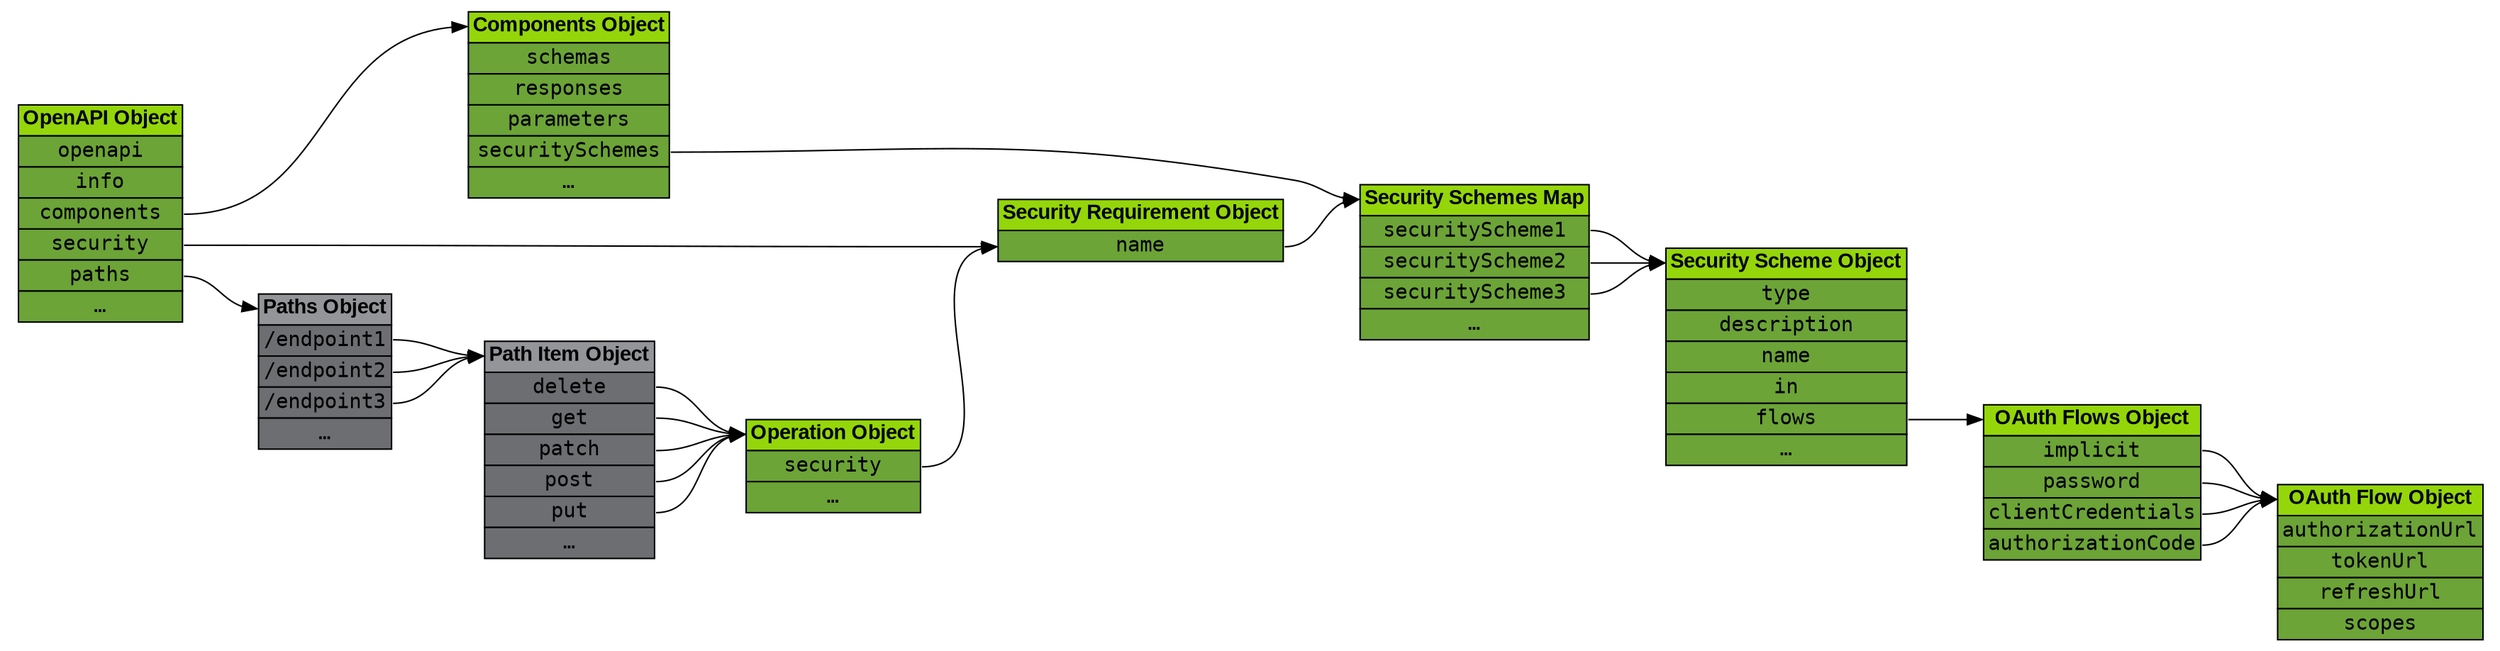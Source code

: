 digraph componentsObject {
  node [shape = none; fontname = monospace; tooltip = "Click to jump to the specification of this object";];
  rankdir = LR;
  bgcolor = white;
  
  openapiObject [URL = "https://spec.openapis.org/oas/v3.1.0#oasObject";target = "_blank";label = <<table border="0" cellspacing="0">
    <tr><td border="1" bgcolor="#94d60a"><font face="arial"><b>OpenAPI Object</b></font></td></tr>
    <tr><td border="1" bgcolor="#6ca437">openapi</td></tr>
    <tr><td border="1" bgcolor="#6ca437">info</td></tr>
    <tr><td border="1" bgcolor="#6ca437" port="components">components</td></tr>
    <tr><td border="1" bgcolor="#6ca437" port="security">security</td></tr>
    <tr><td border="1" bgcolor="#6ca437" port="paths">paths</td></tr>
    <tr><td border="1" bgcolor="#6ca437">…</td></tr></table>>;];
  
  pathsObject [URL = "https://spec.openapis.org/oas/v3.1.0#pathsObject";target = "_blank";label = <<table border="0" cellspacing="0">
    <tr><td border="1" bgcolor="#939598" port="header"><font face="arial"><b>Paths Object</b></font></td></tr>
    <tr><td border="1" bgcolor="#6d6e71" port="endpoint1">/endpoint1</td></tr>
    <tr><td border="1" bgcolor="#6d6e71" port="endpoint2">/endpoint2</td></tr>
    <tr><td border="1" bgcolor="#6d6e71" port="endpoint3">/endpoint3</td></tr>
    <tr><td border="1" bgcolor="#6d6e71">…</td></tr></table>>;];
  
  pathItemObject [URL = "https://spec.openapis.org/oas/v3.1.0#pathItemObject";target = "_blank";label = <<table border="0" cellspacing="0">
    <tr><td border="1" bgcolor="#939598" port="header"><font face="arial"><b>Path Item Object</b></font></td></tr>
    <tr><td border="1" bgcolor="#6d6e71" port="delete">delete</td></tr>
    <tr><td border="1" bgcolor="#6d6e71" port="get">get</td></tr>
    <tr><td border="1" bgcolor="#6d6e71" port="patch">patch</td></tr>
    <tr><td border="1" bgcolor="#6d6e71" port="post">post</td></tr>
    <tr><td border="1" bgcolor="#6d6e71" port="put">put</td></tr>
    <tr><td border="1" bgcolor="#6d6e71">…</td></tr></table>>;];
  
  operationObject [URL = "https://spec.openapis.org/oas/v3.1.0#operationObject";target = "_blank";label = <<table border="0" cellspacing="0">
    <tr><td border="1" bgcolor="#94d60a" port="header"><font face="arial"><b>Operation Object</b></font></td></tr>
    <tr><td border="1" bgcolor="#6ca437" port="security">security</td></tr>
    <tr><td border="1" bgcolor="#6ca437">…</td></tr></table>>;];
  
  securityRequirementObject [URL = "https://spec.openapis.org/oas/v3.1.0#securityRequirementObject";target = "_blank";label = <<table border="0" cellspacing="0">
    <tr><td border="1" bgcolor="#94d60a" port="header"><font face="arial"><b>Security Requirement Object</b></font></td></tr>
    <tr><td border="1" bgcolor="#6ca437" port="name">name</td></tr></table>>;];
  
  componentsObject [URL = "https://spec.openapis.org/oas/v3.1.0#componentsObject";target = "_blank";label = <<table border="0" cellspacing="0">
    <tr><td border="1" bgcolor="#94d60a" port="header"><font face="arial"><b>Components Object</b></font></td></tr>
    <tr><td border="1" bgcolor="#6ca437" port="schemas">schemas</td></tr>
    <tr><td border="1" bgcolor="#6ca437" port="responses">responses</td></tr>
    <tr><td border="1" bgcolor="#6ca437" port="parameters">parameters</td></tr>
    <tr><td border="1" bgcolor="#6ca437" port="securitySchemes">securitySchemes</td></tr>
    <tr><td border="1" bgcolor="#6ca437">…</td></tr></table>>;];
  
  securitySchemesMap [URL = "https://spec.openapis.org/oas/v3.1.0#securitySchemeObject";target = "_blank";label = <<table border="0" cellspacing="0">
    <tr><td border="1" bgcolor="#94d60a" port="header"><font face="arial"><b>Security Schemes Map</b></font></td></tr>
    <tr><td border="1" bgcolor="#6ca437" port="securityScheme1">securityScheme1</td></tr>
    <tr><td border="1" bgcolor="#6ca437" port="securityScheme2">securityScheme2</td></tr>
    <tr><td border="1" bgcolor="#6ca437" port="securityScheme3">securityScheme3</td></tr>
    <tr><td border="1" bgcolor="#6ca437">…</td></tr></table>>;];
  
  securitySchemeObject [URL = "https://spec.openapis.org/oas/v3.1.0#securitySchemeObject";target = "_blank";label = <<table border="0" cellspacing="0">
    <tr><td border="1" bgcolor="#94d60a" port="header"><font face="arial"><b>Security Scheme Object</b></font></td></tr>
    <tr><td border="1" bgcolor="#6ca437">type</td></tr>
    <tr><td border="1" bgcolor="#6ca437">description</td></tr>
    <tr><td border="1" bgcolor="#6ca437">name</td></tr>
    <tr><td border="1" bgcolor="#6ca437">in</td></tr>
    <tr><td border="1" bgcolor="#6ca437" port="flows">flows</td></tr>
    <tr><td border="1" bgcolor="#6ca437">…</td></tr></table>>;];
  
  oauthFlowsObject [URL = "https://spec.openapis.org/oas/v3.1.0#oauthFlowsObject";target = "_blank";label = <<table border="0" cellspacing="0">
    <tr><td border="1" bgcolor="#94d60a" port="header"><font face="arial"><b>OAuth Flows Object</b></font></td></tr>
    <tr><td border="1" bgcolor="#6ca437" port="implicit">implicit</td></tr>
    <tr><td border="1" bgcolor="#6ca437" port="password">password</td></tr>
    <tr><td border="1" bgcolor="#6ca437" port="clientCredentials">clientCredentials</td></tr>
    <tr><td border="1" bgcolor="#6ca437" port="authorizationCode">authorizationCode</td></tr></table>>;];
  
  oauthFlowObject [URL = "https://spec.openapis.org/oas/v3.1.0#oauthFlowObject";target = "_blank";label = <<table border="0" cellspacing="0">
    <tr><td border="1" bgcolor="#94d60a" port="header"><font face="arial"><b>OAuth Flow Object</b></font></td></tr>
    <tr><td border="1" bgcolor="#6ca437">authorizationUrl</td></tr>
    <tr><td border="1" bgcolor="#6ca437">tokenUrl</td></tr>
    <tr><td border="1" bgcolor="#6ca437">refreshUrl</td></tr>
    <tr><td border="1" bgcolor="#6ca437">scopes</td></tr></table>>;];
  
  
  openapiObject:components -> componentsObject:header;
  openapiObject:security -> securityRequirementObject:name;
  
  openapiObject:paths -> pathsObject:header;
  
  pathsObject:endpoint1 -> pathItemObject:header;
  pathsObject:endpoint2 -> pathItemObject:header;
  pathsObject:endpoint3 -> pathItemObject:header;
  
  pathItemObject:delete -> operationObject:header;
  pathItemObject:get -> operationObject:header;
  pathItemObject:patch -> operationObject:header;
  pathItemObject:post -> operationObject:header;
  pathItemObject:put -> operationObject:header;
  
  
  operationObject:security -> securityRequirementObject:name;
  securityRequirementObject:name -> securitySchemesMap:header;
  
  componentsObject:securitySchemes -> securitySchemesMap:header;
  
  securitySchemesMap:securityScheme1 -> securitySchemeObject:header;
  securitySchemesMap:securityScheme2 -> securitySchemeObject:header;
  securitySchemesMap:securityScheme3 -> securitySchemeObject:header;
  
  securitySchemeObject:flows -> oauthFlowsObject:header;
  
  oauthFlowsObject:implicit -> oauthFlowObject:header;
  oauthFlowsObject:password -> oauthFlowObject:header;
  oauthFlowsObject:clientCredentials -> oauthFlowObject:header;
  oauthFlowsObject:authorizationCode -> oauthFlowObject:header;
}